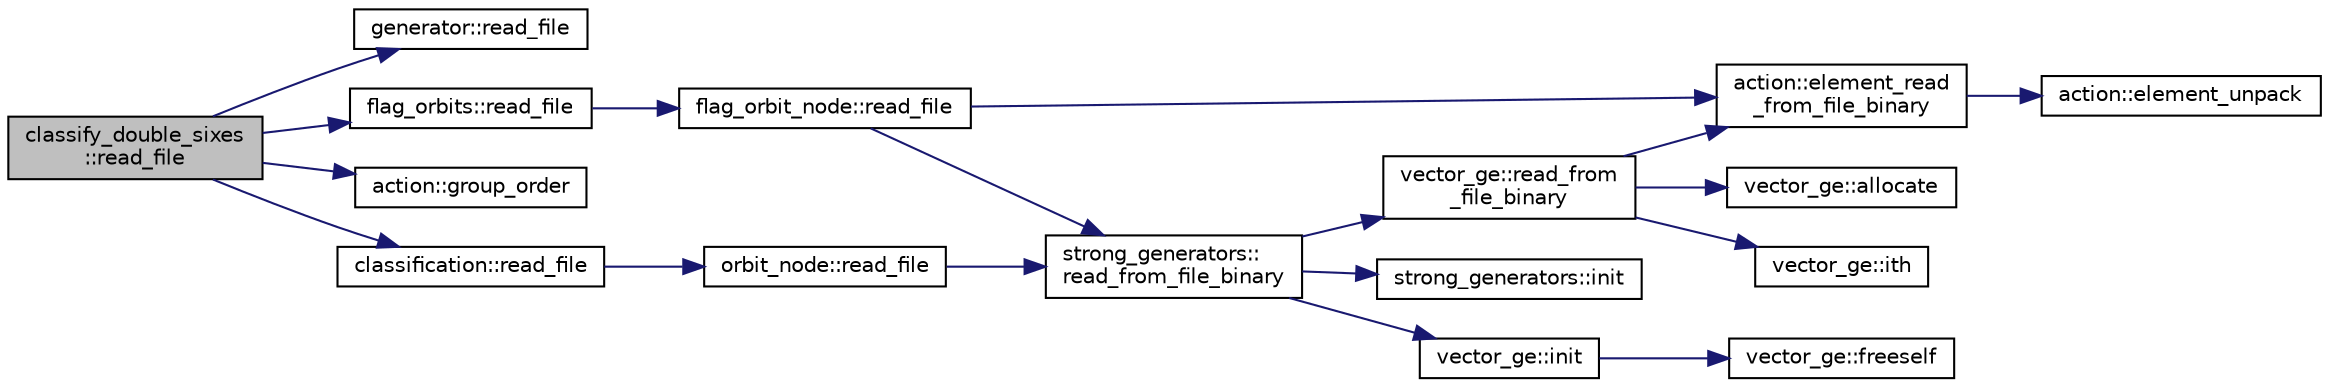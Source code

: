 digraph "classify_double_sixes::read_file"
{
  edge [fontname="Helvetica",fontsize="10",labelfontname="Helvetica",labelfontsize="10"];
  node [fontname="Helvetica",fontsize="10",shape=record];
  rankdir="LR";
  Node2958 [label="classify_double_sixes\l::read_file",height=0.2,width=0.4,color="black", fillcolor="grey75", style="filled", fontcolor="black"];
  Node2958 -> Node2959 [color="midnightblue",fontsize="10",style="solid",fontname="Helvetica"];
  Node2959 [label="generator::read_file",height=0.2,width=0.4,color="black", fillcolor="white", style="filled",URL="$d7/d73/classgenerator.html#a3d3a847e7b24d799ded67d7db5e6b22d"];
  Node2958 -> Node2960 [color="midnightblue",fontsize="10",style="solid",fontname="Helvetica"];
  Node2960 [label="flag_orbits::read_file",height=0.2,width=0.4,color="black", fillcolor="white", style="filled",URL="$d4/d77/classflag__orbits.html#af039682144f9ad076b151a3307990486"];
  Node2960 -> Node2961 [color="midnightblue",fontsize="10",style="solid",fontname="Helvetica"];
  Node2961 [label="flag_orbit_node::read_file",height=0.2,width=0.4,color="black", fillcolor="white", style="filled",URL="$df/dd1/classflag__orbit__node.html#af6cfd0a35302543f30c04e95bce83bc4"];
  Node2961 -> Node2962 [color="midnightblue",fontsize="10",style="solid",fontname="Helvetica"];
  Node2962 [label="action::element_read\l_from_file_binary",height=0.2,width=0.4,color="black", fillcolor="white", style="filled",URL="$d2/d86/classaction.html#abf2f35c0490a94c599c9472fb2c256eb"];
  Node2962 -> Node2963 [color="midnightblue",fontsize="10",style="solid",fontname="Helvetica"];
  Node2963 [label="action::element_unpack",height=0.2,width=0.4,color="black", fillcolor="white", style="filled",URL="$d2/d86/classaction.html#a02107279a3bdcf054008bd180dfaef10"];
  Node2961 -> Node2964 [color="midnightblue",fontsize="10",style="solid",fontname="Helvetica"];
  Node2964 [label="strong_generators::\lread_from_file_binary",height=0.2,width=0.4,color="black", fillcolor="white", style="filled",URL="$dc/d09/classstrong__generators.html#a2e0e07b3f0ac104178984a1ecf8d0328"];
  Node2964 -> Node2965 [color="midnightblue",fontsize="10",style="solid",fontname="Helvetica"];
  Node2965 [label="strong_generators::init",height=0.2,width=0.4,color="black", fillcolor="white", style="filled",URL="$dc/d09/classstrong__generators.html#ab7d37035d3b2ea516c4e989715f91ad5"];
  Node2964 -> Node2966 [color="midnightblue",fontsize="10",style="solid",fontname="Helvetica"];
  Node2966 [label="vector_ge::init",height=0.2,width=0.4,color="black", fillcolor="white", style="filled",URL="$d4/d6e/classvector__ge.html#afe1d6befd1f1501e6be34afbaa9d30a8"];
  Node2966 -> Node2967 [color="midnightblue",fontsize="10",style="solid",fontname="Helvetica"];
  Node2967 [label="vector_ge::freeself",height=0.2,width=0.4,color="black", fillcolor="white", style="filled",URL="$d4/d6e/classvector__ge.html#aa002e4b715cc73a9b8b367d29700b452"];
  Node2964 -> Node2968 [color="midnightblue",fontsize="10",style="solid",fontname="Helvetica"];
  Node2968 [label="vector_ge::read_from\l_file_binary",height=0.2,width=0.4,color="black", fillcolor="white", style="filled",URL="$d4/d6e/classvector__ge.html#a949c1af00a0b724a52e1806fdb6b55e1"];
  Node2968 -> Node2969 [color="midnightblue",fontsize="10",style="solid",fontname="Helvetica"];
  Node2969 [label="vector_ge::allocate",height=0.2,width=0.4,color="black", fillcolor="white", style="filled",URL="$d4/d6e/classvector__ge.html#a35b062a9201b30f0a87bf87702d243ae"];
  Node2968 -> Node2962 [color="midnightblue",fontsize="10",style="solid",fontname="Helvetica"];
  Node2968 -> Node2970 [color="midnightblue",fontsize="10",style="solid",fontname="Helvetica"];
  Node2970 [label="vector_ge::ith",height=0.2,width=0.4,color="black", fillcolor="white", style="filled",URL="$d4/d6e/classvector__ge.html#a1ff002e8b746a9beb119d57dcd4a15ff"];
  Node2958 -> Node2971 [color="midnightblue",fontsize="10",style="solid",fontname="Helvetica"];
  Node2971 [label="action::group_order",height=0.2,width=0.4,color="black", fillcolor="white", style="filled",URL="$d2/d86/classaction.html#ad1f69adb27041311d2e7be96e39388d4"];
  Node2958 -> Node2972 [color="midnightblue",fontsize="10",style="solid",fontname="Helvetica"];
  Node2972 [label="classification::read_file",height=0.2,width=0.4,color="black", fillcolor="white", style="filled",URL="$d0/dff/classclassification.html#a6bc81afec480f7f7a928a23f1f4cae1a"];
  Node2972 -> Node2973 [color="midnightblue",fontsize="10",style="solid",fontname="Helvetica"];
  Node2973 [label="orbit_node::read_file",height=0.2,width=0.4,color="black", fillcolor="white", style="filled",URL="$de/df0/classorbit__node.html#a25962200ff16e51b7189e516e92a81af"];
  Node2973 -> Node2964 [color="midnightblue",fontsize="10",style="solid",fontname="Helvetica"];
}
